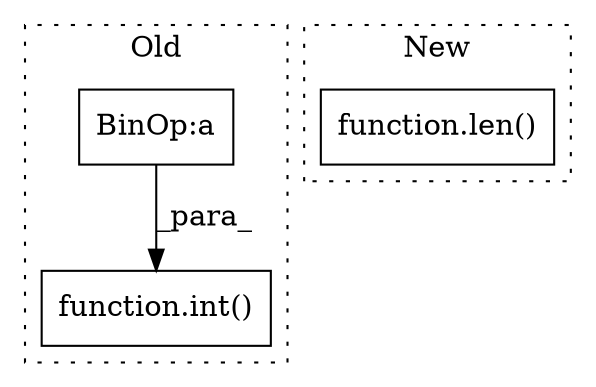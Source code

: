 digraph G {
subgraph cluster0 {
1 [label="function.int()" a="75" s="3757,3791" l="4,2" shape="box"];
3 [label="BinOp:a" a="82" s="3770" l="3" shape="box"];
label = "Old";
style="dotted";
}
subgraph cluster1 {
2 [label="function.len()" a="75" s="6682,6697" l="4,1" shape="box"];
label = "New";
style="dotted";
}
3 -> 1 [label="_para_"];
}